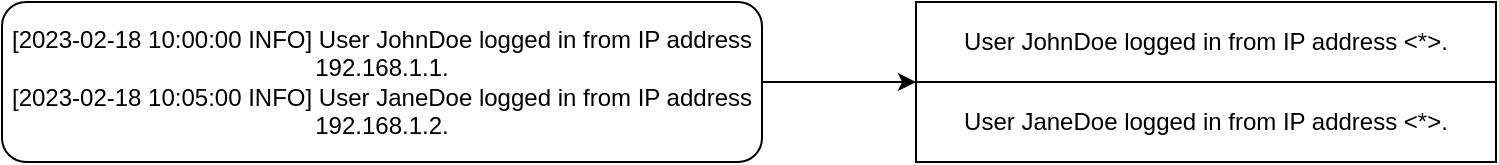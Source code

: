 <mxfile version="23.1.5" type="github">
  <diagram name="第 1 页" id="OqML0HylUvJ7J1xWtfJB">
    <mxGraphModel dx="1562" dy="858" grid="1" gridSize="10" guides="1" tooltips="1" connect="1" arrows="1" fold="1" page="1" pageScale="1" pageWidth="827" pageHeight="1169" math="0" shadow="0">
      <root>
        <mxCell id="0" />
        <mxCell id="1" parent="0" />
        <mxCell id="HYh9R6xoOm2kD6lew-mN-2" value="&lt;div&gt;[2023-02-18 10:00:00 INFO] User JohnDoe logged in from IP address 192.168.1.1.&lt;/div&gt;&lt;div&gt;[2023-02-18 10:05:00 INFO] User JaneDoe logged in from IP address 192.168.1.2.&lt;/div&gt;" style="rounded=1;whiteSpace=wrap;html=1;" vertex="1" parent="1">
          <mxGeometry x="80" y="300" width="380" height="80" as="geometry" />
        </mxCell>
        <mxCell id="HYh9R6xoOm2kD6lew-mN-4" value="User JohnDoe logged in from IP address &lt;*&gt;." style="rounded=0;whiteSpace=wrap;html=1;" vertex="1" parent="1">
          <mxGeometry x="537" y="300" width="290" height="40" as="geometry" />
        </mxCell>
        <mxCell id="HYh9R6xoOm2kD6lew-mN-5" value="User JaneDoe logged in from IP address &amp;lt;*&amp;gt;." style="rounded=0;whiteSpace=wrap;html=1;" vertex="1" parent="1">
          <mxGeometry x="537" y="340" width="290" height="40" as="geometry" />
        </mxCell>
        <mxCell id="HYh9R6xoOm2kD6lew-mN-6" value="" style="endArrow=classic;html=1;rounded=0;entryX=0;entryY=0;entryDx=0;entryDy=0;exitX=1;exitY=0.5;exitDx=0;exitDy=0;" edge="1" parent="1" source="HYh9R6xoOm2kD6lew-mN-2" target="HYh9R6xoOm2kD6lew-mN-5">
          <mxGeometry width="50" height="50" relative="1" as="geometry">
            <mxPoint x="460" y="350" as="sourcePoint" />
            <mxPoint x="510" y="300" as="targetPoint" />
          </mxGeometry>
        </mxCell>
      </root>
    </mxGraphModel>
  </diagram>
</mxfile>
